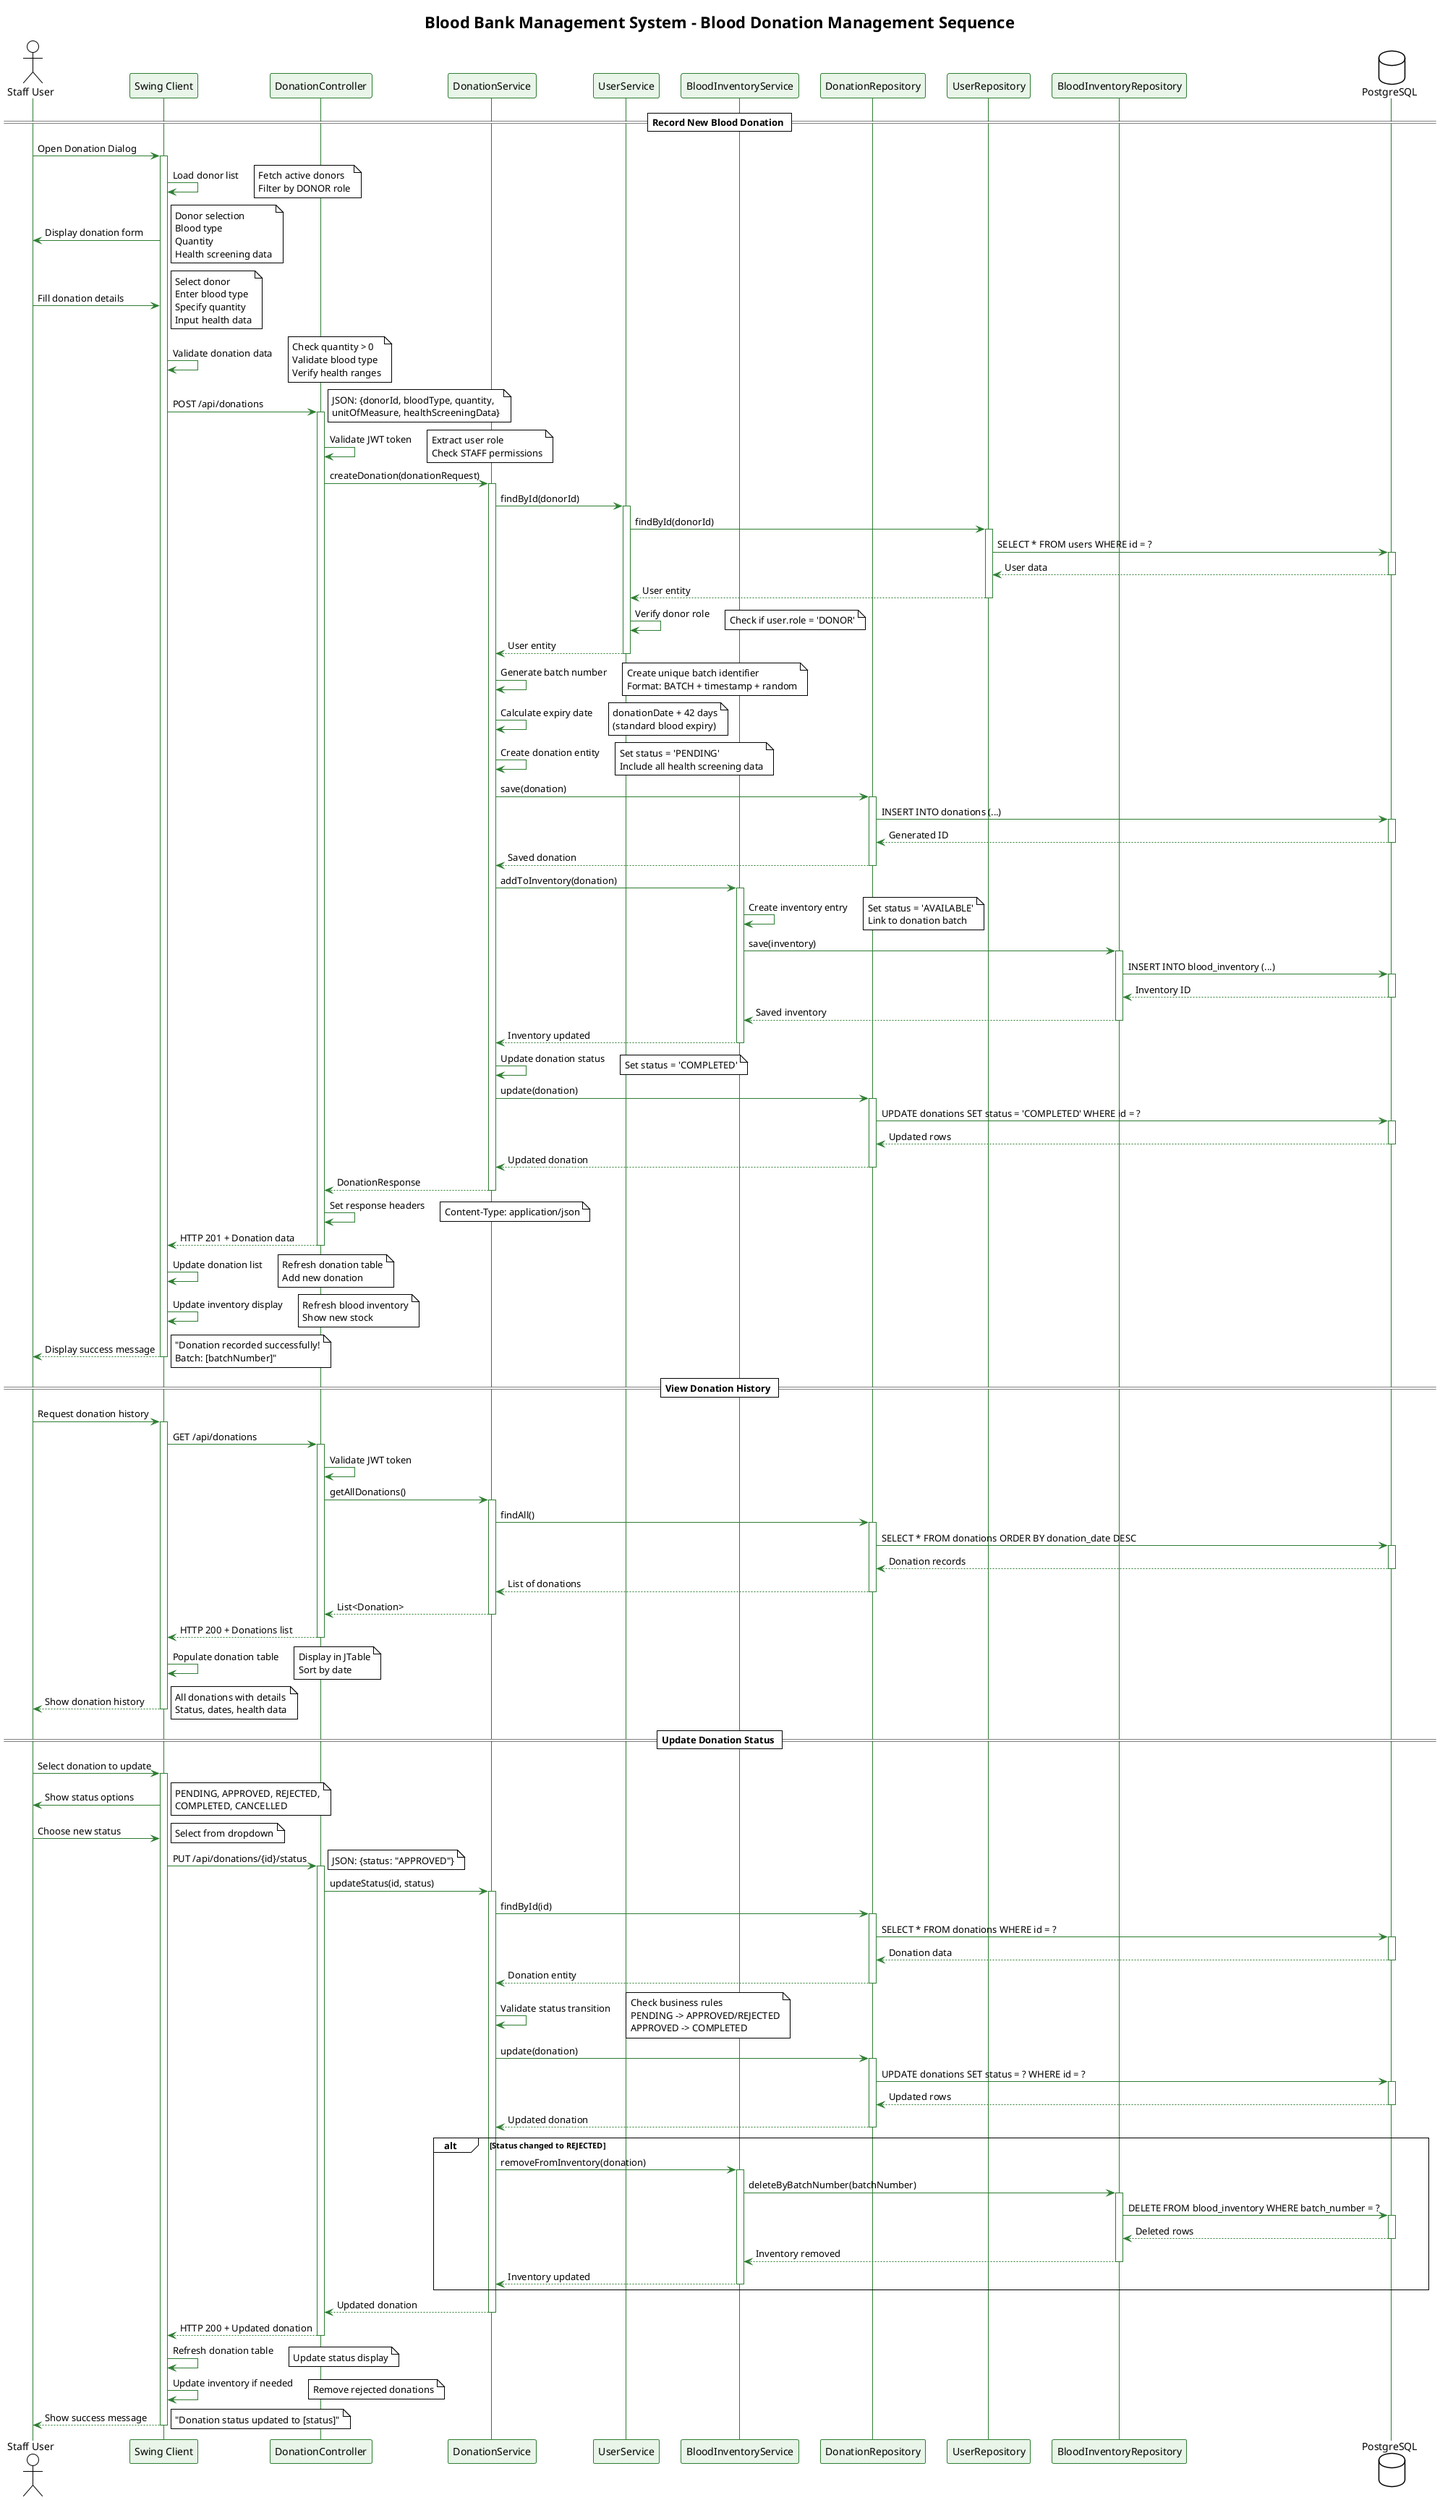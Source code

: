 @startuml Blood Bank Management System - Blood Donation Sequence
!theme plain
skinparam backgroundColor #FFFFFF
skinparam sequence {
    ArrowColor #2E7D32
    LifeLineBorderColor #2E7D32
    ParticipantBorderColor #2E7D32
    ParticipantBackgroundColor #E8F5E8
}

title Blood Bank Management System - Blood Donation Management Sequence

actor "Staff User" as STAFF
participant "Swing Client" as CLIENT
participant "DonationController" as DONATION_CONTROLLER
participant "DonationService" as DONATION_SERVICE
participant "UserService" as USER_SERVICE
participant "BloodInventoryService" as INVENTORY_SERVICE
participant "DonationRepository" as DONATION_REPO
participant "UserRepository" as USER_REPO
participant "BloodInventoryRepository" as INVENTORY_REPO
database "PostgreSQL" as DB

== Record New Blood Donation ==

STAFF -> CLIENT: Open Donation Dialog
activate CLIENT

CLIENT -> CLIENT: Load donor list
note right: Fetch active donors\nFilter by DONOR role

CLIENT -> STAFF: Display donation form
note right: Donor selection\nBlood type\nQuantity\nHealth screening data

STAFF -> CLIENT: Fill donation details
note right: Select donor\nEnter blood type\nSpecify quantity\nInput health data

CLIENT -> CLIENT: Validate donation data
note right: Check quantity > 0\nValidate blood type\nVerify health ranges

CLIENT -> DONATION_CONTROLLER: POST /api/donations
activate DONATION_CONTROLLER
note right: JSON: {donorId, bloodType, quantity,\nunitOfMeasure, healthScreeningData}

DONATION_CONTROLLER -> DONATION_CONTROLLER: Validate JWT token
note right: Extract user role\nCheck STAFF permissions

DONATION_CONTROLLER -> DONATION_SERVICE: createDonation(donationRequest)
activate DONATION_SERVICE

DONATION_SERVICE -> USER_SERVICE: findById(donorId)
activate USER_SERVICE

USER_SERVICE -> USER_REPO: findById(donorId)
activate USER_REPO

USER_REPO -> DB: SELECT * FROM users WHERE id = ?
activate DB
DB --> USER_REPO: User data
deactivate DB

USER_REPO --> USER_SERVICE: User entity
deactivate USER_REPO

USER_SERVICE -> USER_SERVICE: Verify donor role
note right: Check if user.role = 'DONOR'

USER_SERVICE --> DONATION_SERVICE: User entity
deactivate USER_SERVICE

DONATION_SERVICE -> DONATION_SERVICE: Generate batch number
note right: Create unique batch identifier\nFormat: BATCH + timestamp + random

DONATION_SERVICE -> DONATION_SERVICE: Calculate expiry date
note right: donationDate + 42 days\n(standard blood expiry)

DONATION_SERVICE -> DONATION_SERVICE: Create donation entity
note right: Set status = 'PENDING'\nInclude all health screening data

DONATION_SERVICE -> DONATION_REPO: save(donation)
activate DONATION_REPO

DONATION_REPO -> DB: INSERT INTO donations (...)
activate DB
DB --> DONATION_REPO: Generated ID
deactivate DB

DONATION_REPO --> DONATION_SERVICE: Saved donation
deactivate DONATION_REPO

DONATION_SERVICE -> INVENTORY_SERVICE: addToInventory(donation)
activate INVENTORY_SERVICE

INVENTORY_SERVICE -> INVENTORY_SERVICE: Create inventory entry
note right: Set status = 'AVAILABLE'\nLink to donation batch

INVENTORY_SERVICE -> INVENTORY_REPO: save(inventory)
activate INVENTORY_REPO

INVENTORY_REPO -> DB: INSERT INTO blood_inventory (...)
activate DB
DB --> INVENTORY_REPO: Inventory ID
deactivate DB

INVENTORY_REPO --> INVENTORY_SERVICE: Saved inventory
deactivate INVENTORY_REPO

INVENTORY_SERVICE --> DONATION_SERVICE: Inventory updated
deactivate INVENTORY_SERVICE

DONATION_SERVICE -> DONATION_SERVICE: Update donation status
note right: Set status = 'COMPLETED'

DONATION_SERVICE -> DONATION_REPO: update(donation)
activate DONATION_REPO

DONATION_REPO -> DB: UPDATE donations SET status = 'COMPLETED' WHERE id = ?
activate DB
DB --> DONATION_REPO: Updated rows
deactivate DB

DONATION_REPO --> DONATION_SERVICE: Updated donation
deactivate DONATION_REPO

DONATION_SERVICE --> DONATION_CONTROLLER: DonationResponse
deactivate DONATION_SERVICE

DONATION_CONTROLLER -> DONATION_CONTROLLER: Set response headers
note right: Content-Type: application/json

DONATION_CONTROLLER --> CLIENT: HTTP 201 + Donation data
deactivate DONATION_CONTROLLER

CLIENT -> CLIENT: Update donation list
note right: Refresh donation table\nAdd new donation

CLIENT -> CLIENT: Update inventory display
note right: Refresh blood inventory\nShow new stock

CLIENT --> STAFF: Display success message
note right: "Donation recorded successfully!\nBatch: [batchNumber]"

deactivate CLIENT

== View Donation History ==

STAFF -> CLIENT: Request donation history
activate CLIENT

CLIENT -> DONATION_CONTROLLER: GET /api/donations
activate DONATION_CONTROLLER

DONATION_CONTROLLER -> DONATION_CONTROLLER: Validate JWT token

DONATION_CONTROLLER -> DONATION_SERVICE: getAllDonations()
activate DONATION_SERVICE

DONATION_SERVICE -> DONATION_REPO: findAll()
activate DONATION_REPO

DONATION_REPO -> DB: SELECT * FROM donations ORDER BY donation_date DESC
activate DB
DB --> DONATION_REPO: Donation records
deactivate DB

DONATION_REPO --> DONATION_SERVICE: List of donations
deactivate DONATION_REPO

DONATION_SERVICE --> DONATION_CONTROLLER: List<Donation>
deactivate DONATION_SERVICE

DONATION_CONTROLLER --> CLIENT: HTTP 200 + Donations list
deactivate DONATION_CONTROLLER

CLIENT -> CLIENT: Populate donation table
note right: Display in JTable\nSort by date

CLIENT --> STAFF: Show donation history
note right: All donations with details\nStatus, dates, health data

deactivate CLIENT

== Update Donation Status ==

STAFF -> CLIENT: Select donation to update
activate CLIENT

CLIENT -> STAFF: Show status options
note right: PENDING, APPROVED, REJECTED,\nCOMPLETED, CANCELLED

STAFF -> CLIENT: Choose new status
note right: Select from dropdown

CLIENT -> DONATION_CONTROLLER: PUT /api/donations/{id}/status
activate DONATION_CONTROLLER
note right: JSON: {status: "APPROVED"}

DONATION_CONTROLLER -> DONATION_SERVICE: updateStatus(id, status)
activate DONATION_SERVICE

DONATION_SERVICE -> DONATION_REPO: findById(id)
activate DONATION_REPO

DONATION_REPO -> DB: SELECT * FROM donations WHERE id = ?
activate DB
DB --> DONATION_REPO: Donation data
deactivate DB

DONATION_REPO --> DONATION_SERVICE: Donation entity
deactivate DONATION_REPO

DONATION_SERVICE -> DONATION_SERVICE: Validate status transition
note right: Check business rules\nPENDING -> APPROVED/REJECTED\nAPPROVED -> COMPLETED

DONATION_SERVICE -> DONATION_REPO: update(donation)
activate DONATION_REPO

DONATION_REPO -> DB: UPDATE donations SET status = ? WHERE id = ?
activate DB
DB --> DONATION_REPO: Updated rows
deactivate DB

DONATION_REPO --> DONATION_SERVICE: Updated donation
deactivate DONATION_REPO

alt Status changed to REJECTED
    DONATION_SERVICE -> INVENTORY_SERVICE: removeFromInventory(donation)
    activate INVENTORY_SERVICE
    
    INVENTORY_SERVICE -> INVENTORY_REPO: deleteByBatchNumber(batchNumber)
    activate INVENTORY_REPO
    
    INVENTORY_REPO -> DB: DELETE FROM blood_inventory WHERE batch_number = ?
    activate DB
    DB --> INVENTORY_REPO: Deleted rows
    deactivate DB
    
    INVENTORY_REPO --> INVENTORY_SERVICE: Inventory removed
    deactivate INVENTORY_REPO
    
    INVENTORY_SERVICE --> DONATION_SERVICE: Inventory updated
    deactivate INVENTORY_SERVICE
end

DONATION_SERVICE --> DONATION_CONTROLLER: Updated donation
deactivate DONATION_SERVICE

DONATION_CONTROLLER --> CLIENT: HTTP 200 + Updated donation
deactivate DONATION_CONTROLLER

CLIENT -> CLIENT: Refresh donation table
note right: Update status display

CLIENT -> CLIENT: Update inventory if needed
note right: Remove rejected donations

CLIENT --> STAFF: Show success message
note right: "Donation status updated to [status]"

deactivate CLIENT

@enduml
